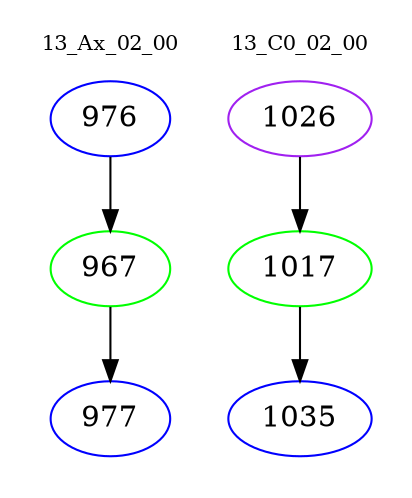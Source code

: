 digraph{
subgraph cluster_0 {
color = white
label = "13_Ax_02_00";
fontsize=10;
T0_976 [label="976", color="blue"]
T0_976 -> T0_967 [color="black"]
T0_967 [label="967", color="green"]
T0_967 -> T0_977 [color="black"]
T0_977 [label="977", color="blue"]
}
subgraph cluster_1 {
color = white
label = "13_C0_02_00";
fontsize=10;
T1_1026 [label="1026", color="purple"]
T1_1026 -> T1_1017 [color="black"]
T1_1017 [label="1017", color="green"]
T1_1017 -> T1_1035 [color="black"]
T1_1035 [label="1035", color="blue"]
}
}
